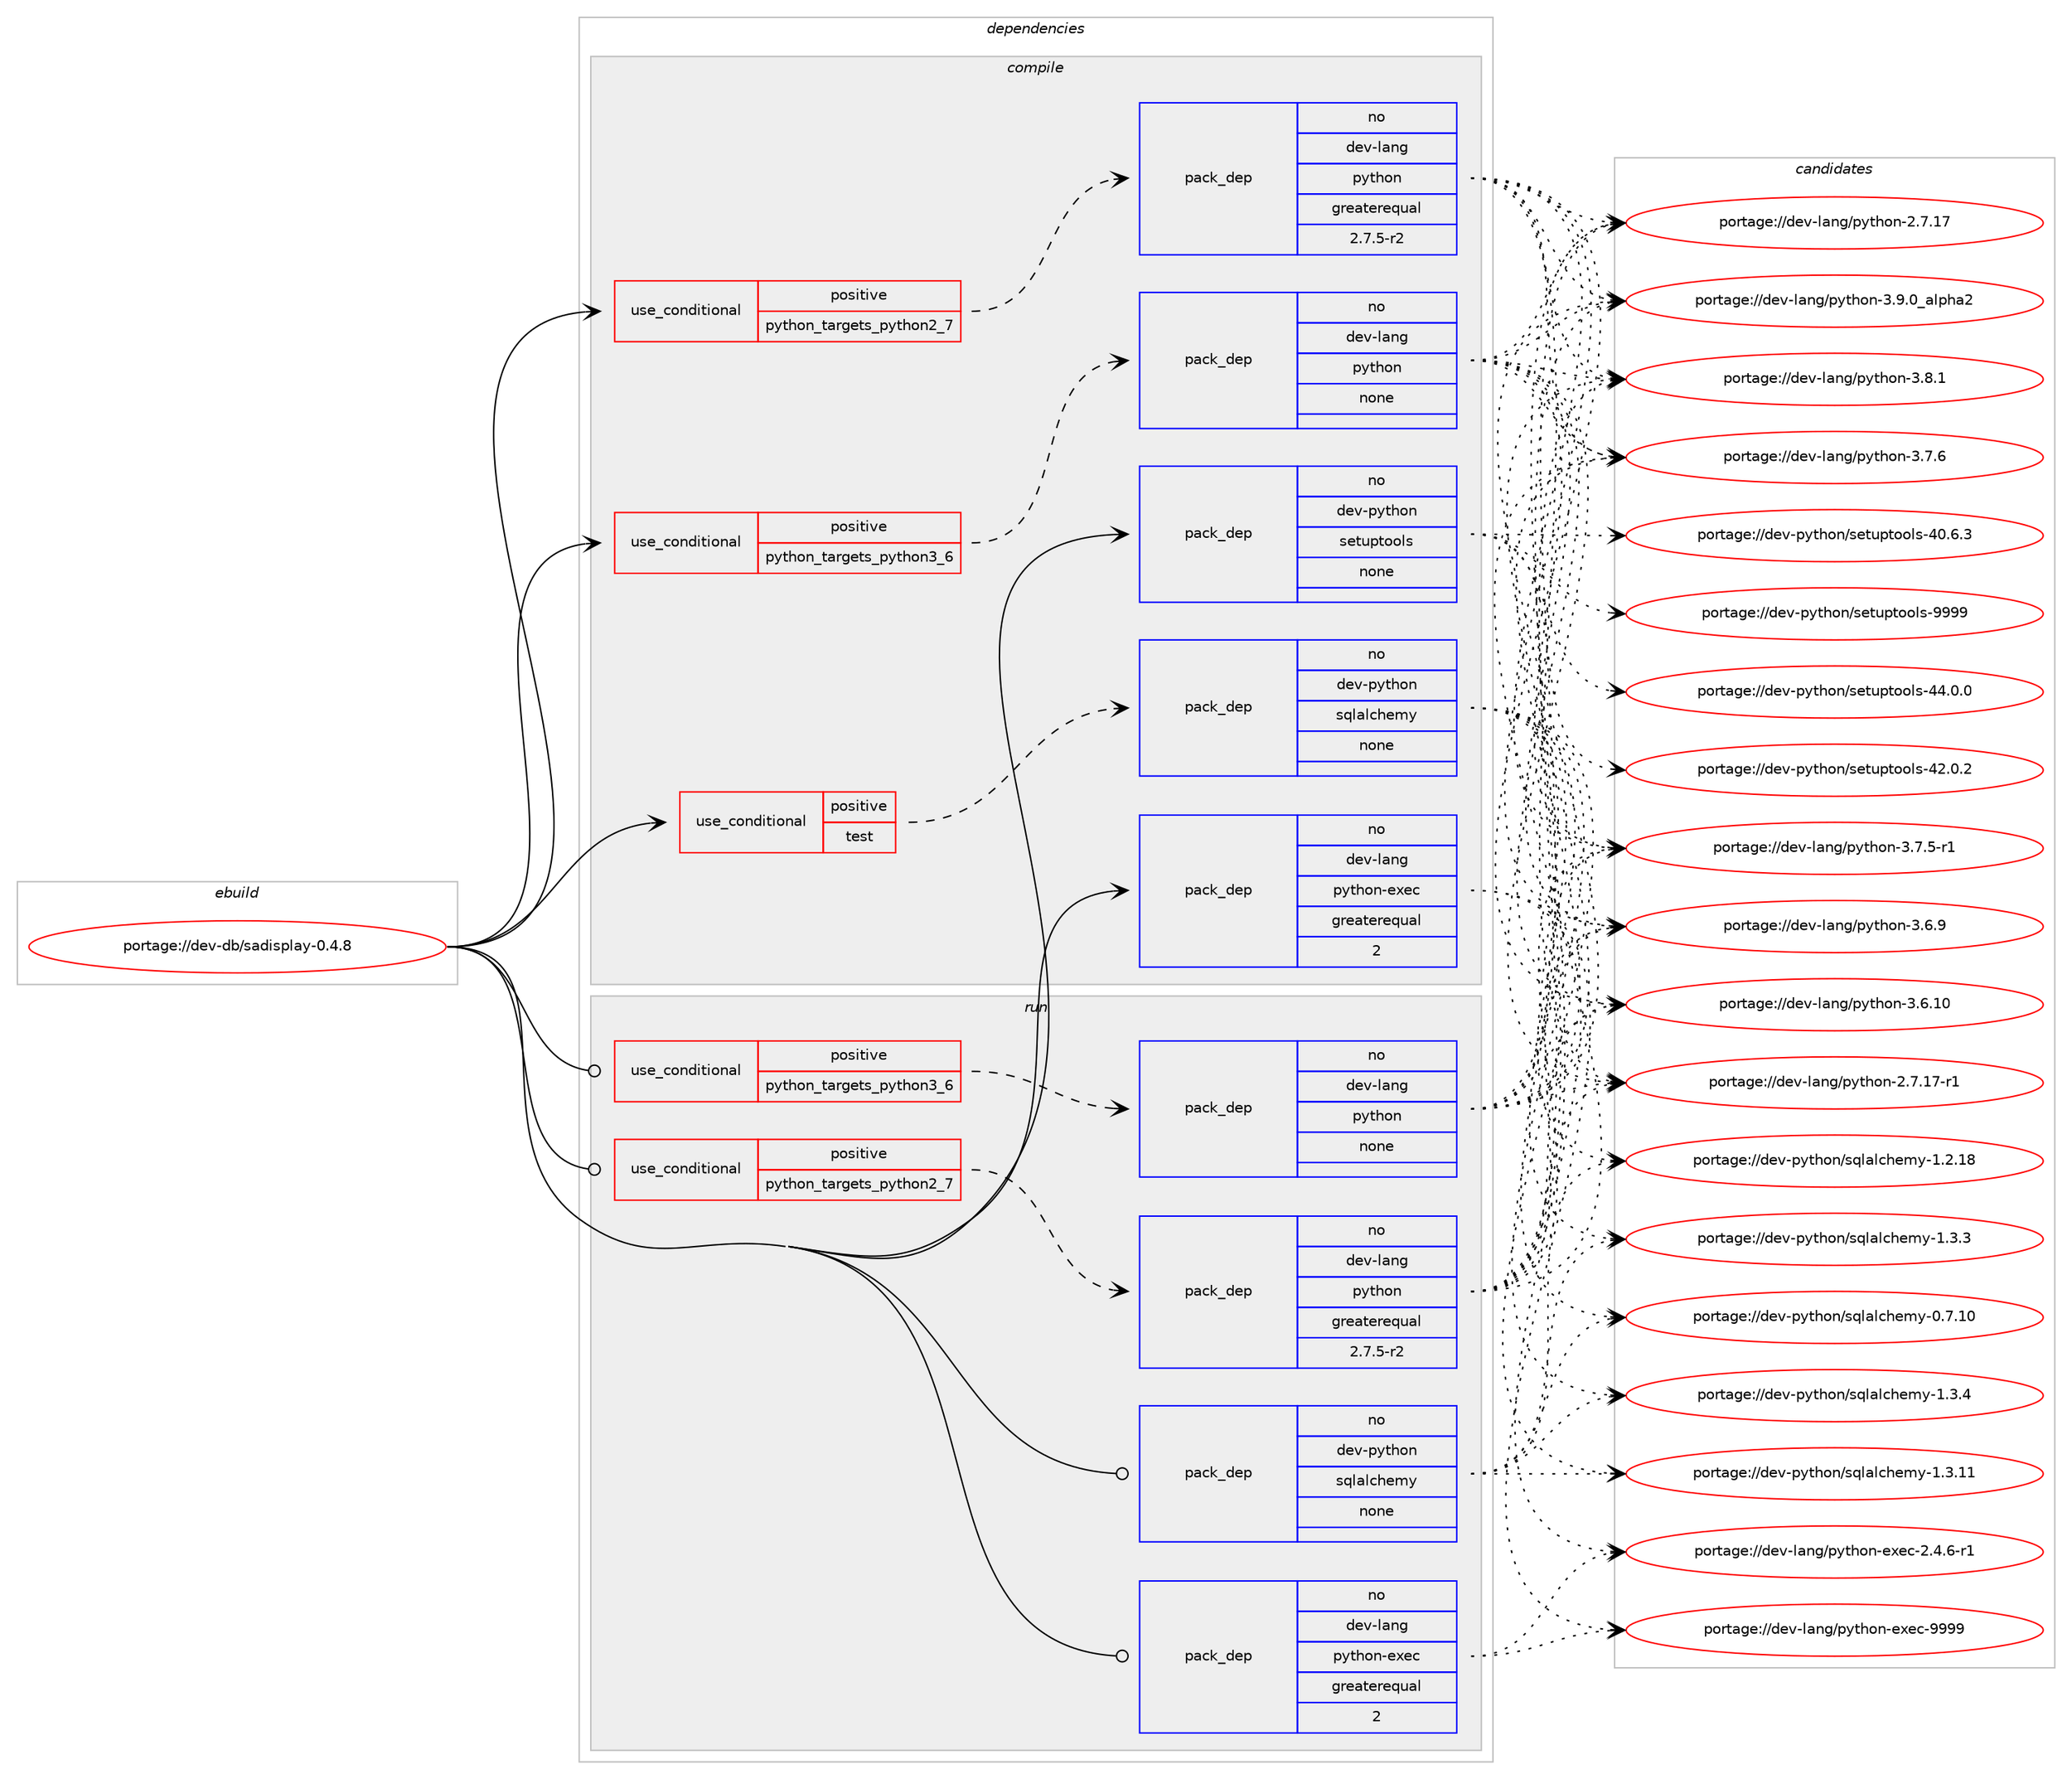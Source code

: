 digraph prolog {

# *************
# Graph options
# *************

newrank=true;
concentrate=true;
compound=true;
graph [rankdir=LR,fontname=Helvetica,fontsize=10,ranksep=1.5];#, ranksep=2.5, nodesep=0.2];
edge  [arrowhead=vee];
node  [fontname=Helvetica,fontsize=10];

# **********
# The ebuild
# **********

subgraph cluster_leftcol {
color=gray;
label=<<i>ebuild</i>>;
id [label="portage://dev-db/sadisplay-0.4.8", color=red, width=4, href="../dev-db/sadisplay-0.4.8.svg"];
}

# ****************
# The dependencies
# ****************

subgraph cluster_midcol {
color=gray;
label=<<i>dependencies</i>>;
subgraph cluster_compile {
fillcolor="#eeeeee";
style=filled;
label=<<i>compile</i>>;
subgraph cond135898 {
dependency576867 [label=<<TABLE BORDER="0" CELLBORDER="1" CELLSPACING="0" CELLPADDING="4"><TR><TD ROWSPAN="3" CELLPADDING="10">use_conditional</TD></TR><TR><TD>positive</TD></TR><TR><TD>python_targets_python2_7</TD></TR></TABLE>>, shape=none, color=red];
subgraph pack433791 {
dependency576868 [label=<<TABLE BORDER="0" CELLBORDER="1" CELLSPACING="0" CELLPADDING="4" WIDTH="220"><TR><TD ROWSPAN="6" CELLPADDING="30">pack_dep</TD></TR><TR><TD WIDTH="110">no</TD></TR><TR><TD>dev-lang</TD></TR><TR><TD>python</TD></TR><TR><TD>greaterequal</TD></TR><TR><TD>2.7.5-r2</TD></TR></TABLE>>, shape=none, color=blue];
}
dependency576867:e -> dependency576868:w [weight=20,style="dashed",arrowhead="vee"];
}
id:e -> dependency576867:w [weight=20,style="solid",arrowhead="vee"];
subgraph cond135899 {
dependency576869 [label=<<TABLE BORDER="0" CELLBORDER="1" CELLSPACING="0" CELLPADDING="4"><TR><TD ROWSPAN="3" CELLPADDING="10">use_conditional</TD></TR><TR><TD>positive</TD></TR><TR><TD>python_targets_python3_6</TD></TR></TABLE>>, shape=none, color=red];
subgraph pack433792 {
dependency576870 [label=<<TABLE BORDER="0" CELLBORDER="1" CELLSPACING="0" CELLPADDING="4" WIDTH="220"><TR><TD ROWSPAN="6" CELLPADDING="30">pack_dep</TD></TR><TR><TD WIDTH="110">no</TD></TR><TR><TD>dev-lang</TD></TR><TR><TD>python</TD></TR><TR><TD>none</TD></TR><TR><TD></TD></TR></TABLE>>, shape=none, color=blue];
}
dependency576869:e -> dependency576870:w [weight=20,style="dashed",arrowhead="vee"];
}
id:e -> dependency576869:w [weight=20,style="solid",arrowhead="vee"];
subgraph cond135900 {
dependency576871 [label=<<TABLE BORDER="0" CELLBORDER="1" CELLSPACING="0" CELLPADDING="4"><TR><TD ROWSPAN="3" CELLPADDING="10">use_conditional</TD></TR><TR><TD>positive</TD></TR><TR><TD>test</TD></TR></TABLE>>, shape=none, color=red];
subgraph pack433793 {
dependency576872 [label=<<TABLE BORDER="0" CELLBORDER="1" CELLSPACING="0" CELLPADDING="4" WIDTH="220"><TR><TD ROWSPAN="6" CELLPADDING="30">pack_dep</TD></TR><TR><TD WIDTH="110">no</TD></TR><TR><TD>dev-python</TD></TR><TR><TD>sqlalchemy</TD></TR><TR><TD>none</TD></TR><TR><TD></TD></TR></TABLE>>, shape=none, color=blue];
}
dependency576871:e -> dependency576872:w [weight=20,style="dashed",arrowhead="vee"];
}
id:e -> dependency576871:w [weight=20,style="solid",arrowhead="vee"];
subgraph pack433794 {
dependency576873 [label=<<TABLE BORDER="0" CELLBORDER="1" CELLSPACING="0" CELLPADDING="4" WIDTH="220"><TR><TD ROWSPAN="6" CELLPADDING="30">pack_dep</TD></TR><TR><TD WIDTH="110">no</TD></TR><TR><TD>dev-lang</TD></TR><TR><TD>python-exec</TD></TR><TR><TD>greaterequal</TD></TR><TR><TD>2</TD></TR></TABLE>>, shape=none, color=blue];
}
id:e -> dependency576873:w [weight=20,style="solid",arrowhead="vee"];
subgraph pack433795 {
dependency576874 [label=<<TABLE BORDER="0" CELLBORDER="1" CELLSPACING="0" CELLPADDING="4" WIDTH="220"><TR><TD ROWSPAN="6" CELLPADDING="30">pack_dep</TD></TR><TR><TD WIDTH="110">no</TD></TR><TR><TD>dev-python</TD></TR><TR><TD>setuptools</TD></TR><TR><TD>none</TD></TR><TR><TD></TD></TR></TABLE>>, shape=none, color=blue];
}
id:e -> dependency576874:w [weight=20,style="solid",arrowhead="vee"];
}
subgraph cluster_compileandrun {
fillcolor="#eeeeee";
style=filled;
label=<<i>compile and run</i>>;
}
subgraph cluster_run {
fillcolor="#eeeeee";
style=filled;
label=<<i>run</i>>;
subgraph cond135901 {
dependency576875 [label=<<TABLE BORDER="0" CELLBORDER="1" CELLSPACING="0" CELLPADDING="4"><TR><TD ROWSPAN="3" CELLPADDING="10">use_conditional</TD></TR><TR><TD>positive</TD></TR><TR><TD>python_targets_python2_7</TD></TR></TABLE>>, shape=none, color=red];
subgraph pack433796 {
dependency576876 [label=<<TABLE BORDER="0" CELLBORDER="1" CELLSPACING="0" CELLPADDING="4" WIDTH="220"><TR><TD ROWSPAN="6" CELLPADDING="30">pack_dep</TD></TR><TR><TD WIDTH="110">no</TD></TR><TR><TD>dev-lang</TD></TR><TR><TD>python</TD></TR><TR><TD>greaterequal</TD></TR><TR><TD>2.7.5-r2</TD></TR></TABLE>>, shape=none, color=blue];
}
dependency576875:e -> dependency576876:w [weight=20,style="dashed",arrowhead="vee"];
}
id:e -> dependency576875:w [weight=20,style="solid",arrowhead="odot"];
subgraph cond135902 {
dependency576877 [label=<<TABLE BORDER="0" CELLBORDER="1" CELLSPACING="0" CELLPADDING="4"><TR><TD ROWSPAN="3" CELLPADDING="10">use_conditional</TD></TR><TR><TD>positive</TD></TR><TR><TD>python_targets_python3_6</TD></TR></TABLE>>, shape=none, color=red];
subgraph pack433797 {
dependency576878 [label=<<TABLE BORDER="0" CELLBORDER="1" CELLSPACING="0" CELLPADDING="4" WIDTH="220"><TR><TD ROWSPAN="6" CELLPADDING="30">pack_dep</TD></TR><TR><TD WIDTH="110">no</TD></TR><TR><TD>dev-lang</TD></TR><TR><TD>python</TD></TR><TR><TD>none</TD></TR><TR><TD></TD></TR></TABLE>>, shape=none, color=blue];
}
dependency576877:e -> dependency576878:w [weight=20,style="dashed",arrowhead="vee"];
}
id:e -> dependency576877:w [weight=20,style="solid",arrowhead="odot"];
subgraph pack433798 {
dependency576879 [label=<<TABLE BORDER="0" CELLBORDER="1" CELLSPACING="0" CELLPADDING="4" WIDTH="220"><TR><TD ROWSPAN="6" CELLPADDING="30">pack_dep</TD></TR><TR><TD WIDTH="110">no</TD></TR><TR><TD>dev-lang</TD></TR><TR><TD>python-exec</TD></TR><TR><TD>greaterequal</TD></TR><TR><TD>2</TD></TR></TABLE>>, shape=none, color=blue];
}
id:e -> dependency576879:w [weight=20,style="solid",arrowhead="odot"];
subgraph pack433799 {
dependency576880 [label=<<TABLE BORDER="0" CELLBORDER="1" CELLSPACING="0" CELLPADDING="4" WIDTH="220"><TR><TD ROWSPAN="6" CELLPADDING="30">pack_dep</TD></TR><TR><TD WIDTH="110">no</TD></TR><TR><TD>dev-python</TD></TR><TR><TD>sqlalchemy</TD></TR><TR><TD>none</TD></TR><TR><TD></TD></TR></TABLE>>, shape=none, color=blue];
}
id:e -> dependency576880:w [weight=20,style="solid",arrowhead="odot"];
}
}

# **************
# The candidates
# **************

subgraph cluster_choices {
rank=same;
color=gray;
label=<<i>candidates</i>>;

subgraph choice433791 {
color=black;
nodesep=1;
choice10010111845108971101034711212111610411111045514657464895971081121049750 [label="portage://dev-lang/python-3.9.0_alpha2", color=red, width=4,href="../dev-lang/python-3.9.0_alpha2.svg"];
choice100101118451089711010347112121116104111110455146564649 [label="portage://dev-lang/python-3.8.1", color=red, width=4,href="../dev-lang/python-3.8.1.svg"];
choice100101118451089711010347112121116104111110455146554654 [label="portage://dev-lang/python-3.7.6", color=red, width=4,href="../dev-lang/python-3.7.6.svg"];
choice1001011184510897110103471121211161041111104551465546534511449 [label="portage://dev-lang/python-3.7.5-r1", color=red, width=4,href="../dev-lang/python-3.7.5-r1.svg"];
choice100101118451089711010347112121116104111110455146544657 [label="portage://dev-lang/python-3.6.9", color=red, width=4,href="../dev-lang/python-3.6.9.svg"];
choice10010111845108971101034711212111610411111045514654464948 [label="portage://dev-lang/python-3.6.10", color=red, width=4,href="../dev-lang/python-3.6.10.svg"];
choice100101118451089711010347112121116104111110455046554649554511449 [label="portage://dev-lang/python-2.7.17-r1", color=red, width=4,href="../dev-lang/python-2.7.17-r1.svg"];
choice10010111845108971101034711212111610411111045504655464955 [label="portage://dev-lang/python-2.7.17", color=red, width=4,href="../dev-lang/python-2.7.17.svg"];
dependency576868:e -> choice10010111845108971101034711212111610411111045514657464895971081121049750:w [style=dotted,weight="100"];
dependency576868:e -> choice100101118451089711010347112121116104111110455146564649:w [style=dotted,weight="100"];
dependency576868:e -> choice100101118451089711010347112121116104111110455146554654:w [style=dotted,weight="100"];
dependency576868:e -> choice1001011184510897110103471121211161041111104551465546534511449:w [style=dotted,weight="100"];
dependency576868:e -> choice100101118451089711010347112121116104111110455146544657:w [style=dotted,weight="100"];
dependency576868:e -> choice10010111845108971101034711212111610411111045514654464948:w [style=dotted,weight="100"];
dependency576868:e -> choice100101118451089711010347112121116104111110455046554649554511449:w [style=dotted,weight="100"];
dependency576868:e -> choice10010111845108971101034711212111610411111045504655464955:w [style=dotted,weight="100"];
}
subgraph choice433792 {
color=black;
nodesep=1;
choice10010111845108971101034711212111610411111045514657464895971081121049750 [label="portage://dev-lang/python-3.9.0_alpha2", color=red, width=4,href="../dev-lang/python-3.9.0_alpha2.svg"];
choice100101118451089711010347112121116104111110455146564649 [label="portage://dev-lang/python-3.8.1", color=red, width=4,href="../dev-lang/python-3.8.1.svg"];
choice100101118451089711010347112121116104111110455146554654 [label="portage://dev-lang/python-3.7.6", color=red, width=4,href="../dev-lang/python-3.7.6.svg"];
choice1001011184510897110103471121211161041111104551465546534511449 [label="portage://dev-lang/python-3.7.5-r1", color=red, width=4,href="../dev-lang/python-3.7.5-r1.svg"];
choice100101118451089711010347112121116104111110455146544657 [label="portage://dev-lang/python-3.6.9", color=red, width=4,href="../dev-lang/python-3.6.9.svg"];
choice10010111845108971101034711212111610411111045514654464948 [label="portage://dev-lang/python-3.6.10", color=red, width=4,href="../dev-lang/python-3.6.10.svg"];
choice100101118451089711010347112121116104111110455046554649554511449 [label="portage://dev-lang/python-2.7.17-r1", color=red, width=4,href="../dev-lang/python-2.7.17-r1.svg"];
choice10010111845108971101034711212111610411111045504655464955 [label="portage://dev-lang/python-2.7.17", color=red, width=4,href="../dev-lang/python-2.7.17.svg"];
dependency576870:e -> choice10010111845108971101034711212111610411111045514657464895971081121049750:w [style=dotted,weight="100"];
dependency576870:e -> choice100101118451089711010347112121116104111110455146564649:w [style=dotted,weight="100"];
dependency576870:e -> choice100101118451089711010347112121116104111110455146554654:w [style=dotted,weight="100"];
dependency576870:e -> choice1001011184510897110103471121211161041111104551465546534511449:w [style=dotted,weight="100"];
dependency576870:e -> choice100101118451089711010347112121116104111110455146544657:w [style=dotted,weight="100"];
dependency576870:e -> choice10010111845108971101034711212111610411111045514654464948:w [style=dotted,weight="100"];
dependency576870:e -> choice100101118451089711010347112121116104111110455046554649554511449:w [style=dotted,weight="100"];
dependency576870:e -> choice10010111845108971101034711212111610411111045504655464955:w [style=dotted,weight="100"];
}
subgraph choice433793 {
color=black;
nodesep=1;
choice10010111845112121116104111110471151131089710899104101109121454946514652 [label="portage://dev-python/sqlalchemy-1.3.4", color=red, width=4,href="../dev-python/sqlalchemy-1.3.4.svg"];
choice10010111845112121116104111110471151131089710899104101109121454946514651 [label="portage://dev-python/sqlalchemy-1.3.3", color=red, width=4,href="../dev-python/sqlalchemy-1.3.3.svg"];
choice1001011184511212111610411111047115113108971089910410110912145494651464949 [label="portage://dev-python/sqlalchemy-1.3.11", color=red, width=4,href="../dev-python/sqlalchemy-1.3.11.svg"];
choice1001011184511212111610411111047115113108971089910410110912145494650464956 [label="portage://dev-python/sqlalchemy-1.2.18", color=red, width=4,href="../dev-python/sqlalchemy-1.2.18.svg"];
choice1001011184511212111610411111047115113108971089910410110912145484655464948 [label="portage://dev-python/sqlalchemy-0.7.10", color=red, width=4,href="../dev-python/sqlalchemy-0.7.10.svg"];
dependency576872:e -> choice10010111845112121116104111110471151131089710899104101109121454946514652:w [style=dotted,weight="100"];
dependency576872:e -> choice10010111845112121116104111110471151131089710899104101109121454946514651:w [style=dotted,weight="100"];
dependency576872:e -> choice1001011184511212111610411111047115113108971089910410110912145494651464949:w [style=dotted,weight="100"];
dependency576872:e -> choice1001011184511212111610411111047115113108971089910410110912145494650464956:w [style=dotted,weight="100"];
dependency576872:e -> choice1001011184511212111610411111047115113108971089910410110912145484655464948:w [style=dotted,weight="100"];
}
subgraph choice433794 {
color=black;
nodesep=1;
choice10010111845108971101034711212111610411111045101120101994557575757 [label="portage://dev-lang/python-exec-9999", color=red, width=4,href="../dev-lang/python-exec-9999.svg"];
choice10010111845108971101034711212111610411111045101120101994550465246544511449 [label="portage://dev-lang/python-exec-2.4.6-r1", color=red, width=4,href="../dev-lang/python-exec-2.4.6-r1.svg"];
dependency576873:e -> choice10010111845108971101034711212111610411111045101120101994557575757:w [style=dotted,weight="100"];
dependency576873:e -> choice10010111845108971101034711212111610411111045101120101994550465246544511449:w [style=dotted,weight="100"];
}
subgraph choice433795 {
color=black;
nodesep=1;
choice10010111845112121116104111110471151011161171121161111111081154557575757 [label="portage://dev-python/setuptools-9999", color=red, width=4,href="../dev-python/setuptools-9999.svg"];
choice100101118451121211161041111104711510111611711211611111110811545525246484648 [label="portage://dev-python/setuptools-44.0.0", color=red, width=4,href="../dev-python/setuptools-44.0.0.svg"];
choice100101118451121211161041111104711510111611711211611111110811545525046484650 [label="portage://dev-python/setuptools-42.0.2", color=red, width=4,href="../dev-python/setuptools-42.0.2.svg"];
choice100101118451121211161041111104711510111611711211611111110811545524846544651 [label="portage://dev-python/setuptools-40.6.3", color=red, width=4,href="../dev-python/setuptools-40.6.3.svg"];
dependency576874:e -> choice10010111845112121116104111110471151011161171121161111111081154557575757:w [style=dotted,weight="100"];
dependency576874:e -> choice100101118451121211161041111104711510111611711211611111110811545525246484648:w [style=dotted,weight="100"];
dependency576874:e -> choice100101118451121211161041111104711510111611711211611111110811545525046484650:w [style=dotted,weight="100"];
dependency576874:e -> choice100101118451121211161041111104711510111611711211611111110811545524846544651:w [style=dotted,weight="100"];
}
subgraph choice433796 {
color=black;
nodesep=1;
choice10010111845108971101034711212111610411111045514657464895971081121049750 [label="portage://dev-lang/python-3.9.0_alpha2", color=red, width=4,href="../dev-lang/python-3.9.0_alpha2.svg"];
choice100101118451089711010347112121116104111110455146564649 [label="portage://dev-lang/python-3.8.1", color=red, width=4,href="../dev-lang/python-3.8.1.svg"];
choice100101118451089711010347112121116104111110455146554654 [label="portage://dev-lang/python-3.7.6", color=red, width=4,href="../dev-lang/python-3.7.6.svg"];
choice1001011184510897110103471121211161041111104551465546534511449 [label="portage://dev-lang/python-3.7.5-r1", color=red, width=4,href="../dev-lang/python-3.7.5-r1.svg"];
choice100101118451089711010347112121116104111110455146544657 [label="portage://dev-lang/python-3.6.9", color=red, width=4,href="../dev-lang/python-3.6.9.svg"];
choice10010111845108971101034711212111610411111045514654464948 [label="portage://dev-lang/python-3.6.10", color=red, width=4,href="../dev-lang/python-3.6.10.svg"];
choice100101118451089711010347112121116104111110455046554649554511449 [label="portage://dev-lang/python-2.7.17-r1", color=red, width=4,href="../dev-lang/python-2.7.17-r1.svg"];
choice10010111845108971101034711212111610411111045504655464955 [label="portage://dev-lang/python-2.7.17", color=red, width=4,href="../dev-lang/python-2.7.17.svg"];
dependency576876:e -> choice10010111845108971101034711212111610411111045514657464895971081121049750:w [style=dotted,weight="100"];
dependency576876:e -> choice100101118451089711010347112121116104111110455146564649:w [style=dotted,weight="100"];
dependency576876:e -> choice100101118451089711010347112121116104111110455146554654:w [style=dotted,weight="100"];
dependency576876:e -> choice1001011184510897110103471121211161041111104551465546534511449:w [style=dotted,weight="100"];
dependency576876:e -> choice100101118451089711010347112121116104111110455146544657:w [style=dotted,weight="100"];
dependency576876:e -> choice10010111845108971101034711212111610411111045514654464948:w [style=dotted,weight="100"];
dependency576876:e -> choice100101118451089711010347112121116104111110455046554649554511449:w [style=dotted,weight="100"];
dependency576876:e -> choice10010111845108971101034711212111610411111045504655464955:w [style=dotted,weight="100"];
}
subgraph choice433797 {
color=black;
nodesep=1;
choice10010111845108971101034711212111610411111045514657464895971081121049750 [label="portage://dev-lang/python-3.9.0_alpha2", color=red, width=4,href="../dev-lang/python-3.9.0_alpha2.svg"];
choice100101118451089711010347112121116104111110455146564649 [label="portage://dev-lang/python-3.8.1", color=red, width=4,href="../dev-lang/python-3.8.1.svg"];
choice100101118451089711010347112121116104111110455146554654 [label="portage://dev-lang/python-3.7.6", color=red, width=4,href="../dev-lang/python-3.7.6.svg"];
choice1001011184510897110103471121211161041111104551465546534511449 [label="portage://dev-lang/python-3.7.5-r1", color=red, width=4,href="../dev-lang/python-3.7.5-r1.svg"];
choice100101118451089711010347112121116104111110455146544657 [label="portage://dev-lang/python-3.6.9", color=red, width=4,href="../dev-lang/python-3.6.9.svg"];
choice10010111845108971101034711212111610411111045514654464948 [label="portage://dev-lang/python-3.6.10", color=red, width=4,href="../dev-lang/python-3.6.10.svg"];
choice100101118451089711010347112121116104111110455046554649554511449 [label="portage://dev-lang/python-2.7.17-r1", color=red, width=4,href="../dev-lang/python-2.7.17-r1.svg"];
choice10010111845108971101034711212111610411111045504655464955 [label="portage://dev-lang/python-2.7.17", color=red, width=4,href="../dev-lang/python-2.7.17.svg"];
dependency576878:e -> choice10010111845108971101034711212111610411111045514657464895971081121049750:w [style=dotted,weight="100"];
dependency576878:e -> choice100101118451089711010347112121116104111110455146564649:w [style=dotted,weight="100"];
dependency576878:e -> choice100101118451089711010347112121116104111110455146554654:w [style=dotted,weight="100"];
dependency576878:e -> choice1001011184510897110103471121211161041111104551465546534511449:w [style=dotted,weight="100"];
dependency576878:e -> choice100101118451089711010347112121116104111110455146544657:w [style=dotted,weight="100"];
dependency576878:e -> choice10010111845108971101034711212111610411111045514654464948:w [style=dotted,weight="100"];
dependency576878:e -> choice100101118451089711010347112121116104111110455046554649554511449:w [style=dotted,weight="100"];
dependency576878:e -> choice10010111845108971101034711212111610411111045504655464955:w [style=dotted,weight="100"];
}
subgraph choice433798 {
color=black;
nodesep=1;
choice10010111845108971101034711212111610411111045101120101994557575757 [label="portage://dev-lang/python-exec-9999", color=red, width=4,href="../dev-lang/python-exec-9999.svg"];
choice10010111845108971101034711212111610411111045101120101994550465246544511449 [label="portage://dev-lang/python-exec-2.4.6-r1", color=red, width=4,href="../dev-lang/python-exec-2.4.6-r1.svg"];
dependency576879:e -> choice10010111845108971101034711212111610411111045101120101994557575757:w [style=dotted,weight="100"];
dependency576879:e -> choice10010111845108971101034711212111610411111045101120101994550465246544511449:w [style=dotted,weight="100"];
}
subgraph choice433799 {
color=black;
nodesep=1;
choice10010111845112121116104111110471151131089710899104101109121454946514652 [label="portage://dev-python/sqlalchemy-1.3.4", color=red, width=4,href="../dev-python/sqlalchemy-1.3.4.svg"];
choice10010111845112121116104111110471151131089710899104101109121454946514651 [label="portage://dev-python/sqlalchemy-1.3.3", color=red, width=4,href="../dev-python/sqlalchemy-1.3.3.svg"];
choice1001011184511212111610411111047115113108971089910410110912145494651464949 [label="portage://dev-python/sqlalchemy-1.3.11", color=red, width=4,href="../dev-python/sqlalchemy-1.3.11.svg"];
choice1001011184511212111610411111047115113108971089910410110912145494650464956 [label="portage://dev-python/sqlalchemy-1.2.18", color=red, width=4,href="../dev-python/sqlalchemy-1.2.18.svg"];
choice1001011184511212111610411111047115113108971089910410110912145484655464948 [label="portage://dev-python/sqlalchemy-0.7.10", color=red, width=4,href="../dev-python/sqlalchemy-0.7.10.svg"];
dependency576880:e -> choice10010111845112121116104111110471151131089710899104101109121454946514652:w [style=dotted,weight="100"];
dependency576880:e -> choice10010111845112121116104111110471151131089710899104101109121454946514651:w [style=dotted,weight="100"];
dependency576880:e -> choice1001011184511212111610411111047115113108971089910410110912145494651464949:w [style=dotted,weight="100"];
dependency576880:e -> choice1001011184511212111610411111047115113108971089910410110912145494650464956:w [style=dotted,weight="100"];
dependency576880:e -> choice1001011184511212111610411111047115113108971089910410110912145484655464948:w [style=dotted,weight="100"];
}
}

}
